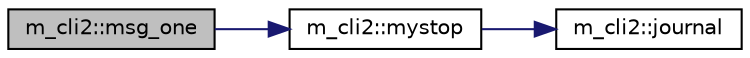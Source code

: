 digraph "m_cli2::msg_one"
{
 // LATEX_PDF_SIZE
  edge [fontname="Helvetica",fontsize="10",labelfontname="Helvetica",labelfontsize="10"];
  node [fontname="Helvetica",fontsize="10",shape=record];
  rankdir="LR";
  Node1 [label="m_cli2::msg_one",height=0.2,width=0.4,color="black", fillcolor="grey75", style="filled", fontcolor="black",tooltip=" "];
  Node1 -> Node2 [color="midnightblue",fontsize="10",style="solid"];
  Node2 [label="m_cli2::mystop",height=0.2,width=0.4,color="black", fillcolor="white", style="filled",URL="$namespacem__cli2.html#a0e44d7c9058545df8bf09674e9c2e799",tooltip=" "];
  Node2 -> Node3 [color="midnightblue",fontsize="10",style="solid"];
  Node3 [label="m_cli2::journal",height=0.2,width=0.4,color="black", fillcolor="white", style="filled",URL="$namespacem__cli2.html#acec74cd643cd771260c60f18bb696f4b",tooltip=" "];
}
